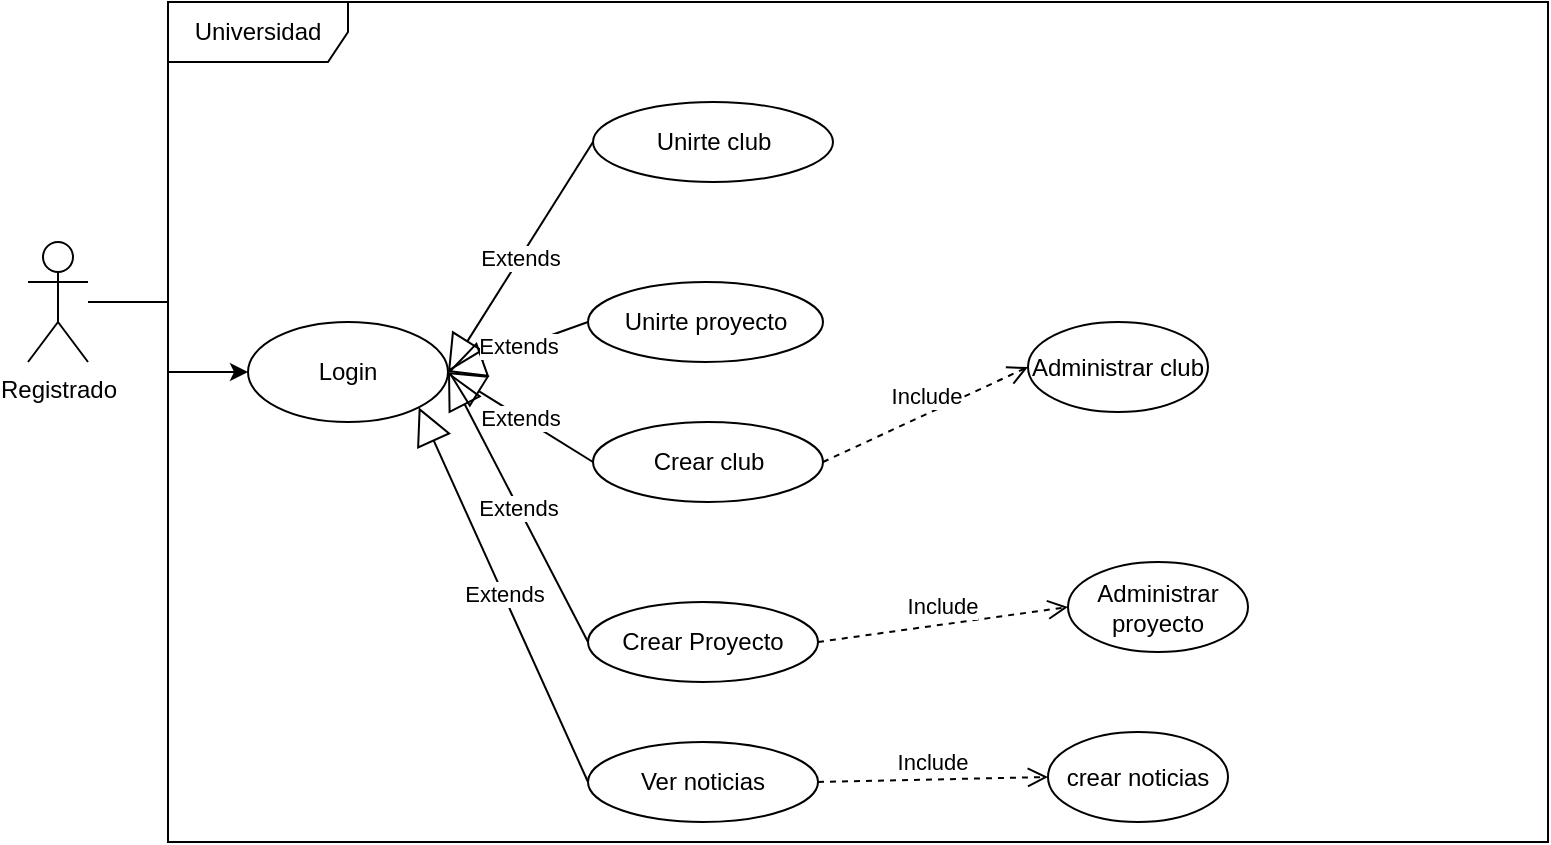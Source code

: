 <mxfile version="18.0.2" type="github">
  <diagram id="53BumLkaKDK1KYzclEw2" name="Página-1">
    <mxGraphModel dx="1238" dy="548" grid="1" gridSize="10" guides="1" tooltips="1" connect="1" arrows="1" fold="1" page="1" pageScale="1" pageWidth="827" pageHeight="1169" math="0" shadow="0">
      <root>
        <mxCell id="0" />
        <mxCell id="1" parent="0" />
        <mxCell id="msjhiTr1S4sQjELjs0MU-1" value="Universidad" style="shape=umlFrame;whiteSpace=wrap;html=1;width=90;height=30;" vertex="1" parent="1">
          <mxGeometry x="110" y="60" width="690" height="420" as="geometry" />
        </mxCell>
        <mxCell id="msjhiTr1S4sQjELjs0MU-21" style="edgeStyle=orthogonalEdgeStyle;rounded=0;orthogonalLoop=1;jettySize=auto;html=1;entryX=0;entryY=0.5;entryDx=0;entryDy=0;" edge="1" parent="1" source="msjhiTr1S4sQjELjs0MU-2" target="msjhiTr1S4sQjELjs0MU-3">
          <mxGeometry relative="1" as="geometry" />
        </mxCell>
        <mxCell id="msjhiTr1S4sQjELjs0MU-2" value="Registrado" style="shape=umlActor;verticalLabelPosition=bottom;verticalAlign=top;html=1;" vertex="1" parent="1">
          <mxGeometry x="40" y="180" width="30" height="60" as="geometry" />
        </mxCell>
        <mxCell id="msjhiTr1S4sQjELjs0MU-3" value="Login" style="ellipse;whiteSpace=wrap;html=1;" vertex="1" parent="1">
          <mxGeometry x="150" y="220" width="100" height="50" as="geometry" />
        </mxCell>
        <mxCell id="msjhiTr1S4sQjELjs0MU-4" value="Unirte club" style="ellipse;whiteSpace=wrap;html=1;" vertex="1" parent="1">
          <mxGeometry x="322.5" y="110" width="120" height="40" as="geometry" />
        </mxCell>
        <mxCell id="msjhiTr1S4sQjELjs0MU-5" value="Unirte proyecto" style="ellipse;whiteSpace=wrap;html=1;" vertex="1" parent="1">
          <mxGeometry x="320" y="200" width="117.5" height="40" as="geometry" />
        </mxCell>
        <mxCell id="msjhiTr1S4sQjELjs0MU-6" value="Crear club" style="ellipse;whiteSpace=wrap;html=1;" vertex="1" parent="1">
          <mxGeometry x="322.5" y="270" width="115" height="40" as="geometry" />
        </mxCell>
        <mxCell id="msjhiTr1S4sQjELjs0MU-7" value="Crear Proyecto" style="ellipse;whiteSpace=wrap;html=1;" vertex="1" parent="1">
          <mxGeometry x="320" y="360" width="115" height="40" as="geometry" />
        </mxCell>
        <mxCell id="msjhiTr1S4sQjELjs0MU-8" value="Administrar club" style="ellipse;whiteSpace=wrap;html=1;" vertex="1" parent="1">
          <mxGeometry x="540" y="220" width="90" height="45" as="geometry" />
        </mxCell>
        <mxCell id="msjhiTr1S4sQjELjs0MU-9" value="Administrar proyecto" style="ellipse;whiteSpace=wrap;html=1;" vertex="1" parent="1">
          <mxGeometry x="560" y="340" width="90" height="45" as="geometry" />
        </mxCell>
        <mxCell id="msjhiTr1S4sQjELjs0MU-10" value="Extends" style="endArrow=block;endSize=16;endFill=0;html=1;rounded=0;exitX=0;exitY=0.5;exitDx=0;exitDy=0;entryX=1;entryY=0.5;entryDx=0;entryDy=0;" edge="1" parent="1" source="msjhiTr1S4sQjELjs0MU-4" target="msjhiTr1S4sQjELjs0MU-3">
          <mxGeometry width="160" relative="1" as="geometry">
            <mxPoint x="410" y="245" as="sourcePoint" />
            <mxPoint x="250" y="245" as="targetPoint" />
          </mxGeometry>
        </mxCell>
        <mxCell id="msjhiTr1S4sQjELjs0MU-11" value="Extends" style="endArrow=block;endSize=16;endFill=0;html=1;rounded=0;exitX=0;exitY=0.5;exitDx=0;exitDy=0;entryX=1;entryY=0.5;entryDx=0;entryDy=0;" edge="1" parent="1" source="msjhiTr1S4sQjELjs0MU-5" target="msjhiTr1S4sQjELjs0MU-3">
          <mxGeometry width="160" relative="1" as="geometry">
            <mxPoint x="290" y="120" as="sourcePoint" />
            <mxPoint x="260" y="255" as="targetPoint" />
          </mxGeometry>
        </mxCell>
        <mxCell id="msjhiTr1S4sQjELjs0MU-12" value="Extends" style="endArrow=block;endSize=16;endFill=0;html=1;rounded=0;exitX=0;exitY=0.5;exitDx=0;exitDy=0;entryX=1;entryY=0.5;entryDx=0;entryDy=0;" edge="1" parent="1" source="msjhiTr1S4sQjELjs0MU-6" target="msjhiTr1S4sQjELjs0MU-3">
          <mxGeometry width="160" relative="1" as="geometry">
            <mxPoint x="292.5" y="170" as="sourcePoint" />
            <mxPoint x="260" y="255" as="targetPoint" />
          </mxGeometry>
        </mxCell>
        <mxCell id="msjhiTr1S4sQjELjs0MU-13" value="Extends" style="endArrow=block;endSize=16;endFill=0;html=1;rounded=0;exitX=0;exitY=0.5;exitDx=0;exitDy=0;entryX=1;entryY=0.5;entryDx=0;entryDy=0;" edge="1" parent="1" source="msjhiTr1S4sQjELjs0MU-7" target="msjhiTr1S4sQjELjs0MU-3">
          <mxGeometry width="160" relative="1" as="geometry">
            <mxPoint x="295" y="230" as="sourcePoint" />
            <mxPoint x="260" y="255" as="targetPoint" />
          </mxGeometry>
        </mxCell>
        <mxCell id="msjhiTr1S4sQjELjs0MU-14" value="Include" style="html=1;verticalAlign=bottom;endArrow=open;dashed=1;endSize=8;rounded=0;entryX=0;entryY=0.5;entryDx=0;entryDy=0;exitX=1;exitY=0.5;exitDx=0;exitDy=0;" edge="1" parent="1" source="msjhiTr1S4sQjELjs0MU-6" target="msjhiTr1S4sQjELjs0MU-8">
          <mxGeometry relative="1" as="geometry">
            <mxPoint x="450" y="280" as="sourcePoint" />
            <mxPoint x="370" y="280" as="targetPoint" />
          </mxGeometry>
        </mxCell>
        <mxCell id="msjhiTr1S4sQjELjs0MU-16" value="Include" style="html=1;verticalAlign=bottom;endArrow=open;dashed=1;endSize=8;rounded=0;entryX=0;entryY=0.5;entryDx=0;entryDy=0;exitX=1;exitY=0.5;exitDx=0;exitDy=0;" edge="1" parent="1" source="msjhiTr1S4sQjELjs0MU-7" target="msjhiTr1S4sQjELjs0MU-9">
          <mxGeometry relative="1" as="geometry">
            <mxPoint x="445" y="330" as="sourcePoint" />
            <mxPoint x="530" y="322.5" as="targetPoint" />
          </mxGeometry>
        </mxCell>
        <mxCell id="msjhiTr1S4sQjELjs0MU-17" value="Ver noticias" style="ellipse;whiteSpace=wrap;html=1;" vertex="1" parent="1">
          <mxGeometry x="320" y="430" width="115" height="40" as="geometry" />
        </mxCell>
        <mxCell id="msjhiTr1S4sQjELjs0MU-18" value="Extends" style="endArrow=block;endSize=16;endFill=0;html=1;rounded=0;exitX=0;exitY=0.5;exitDx=0;exitDy=0;entryX=1;entryY=1;entryDx=0;entryDy=0;" edge="1" parent="1" source="msjhiTr1S4sQjELjs0MU-17" target="msjhiTr1S4sQjELjs0MU-3">
          <mxGeometry width="160" relative="1" as="geometry">
            <mxPoint x="322.5" y="445" as="sourcePoint" />
            <mxPoint x="253" y="250" as="targetPoint" />
          </mxGeometry>
        </mxCell>
        <mxCell id="msjhiTr1S4sQjELjs0MU-19" value="crear noticias" style="ellipse;whiteSpace=wrap;html=1;" vertex="1" parent="1">
          <mxGeometry x="550" y="425" width="90" height="45" as="geometry" />
        </mxCell>
        <mxCell id="msjhiTr1S4sQjELjs0MU-20" value="Include" style="html=1;verticalAlign=bottom;endArrow=open;dashed=1;endSize=8;rounded=0;entryX=0;entryY=0.5;entryDx=0;entryDy=0;exitX=1;exitY=0.5;exitDx=0;exitDy=0;" edge="1" parent="1" source="msjhiTr1S4sQjELjs0MU-17" target="msjhiTr1S4sQjELjs0MU-19">
          <mxGeometry relative="1" as="geometry">
            <mxPoint x="445" y="390" as="sourcePoint" />
            <mxPoint x="570" y="372.5" as="targetPoint" />
          </mxGeometry>
        </mxCell>
      </root>
    </mxGraphModel>
  </diagram>
</mxfile>
